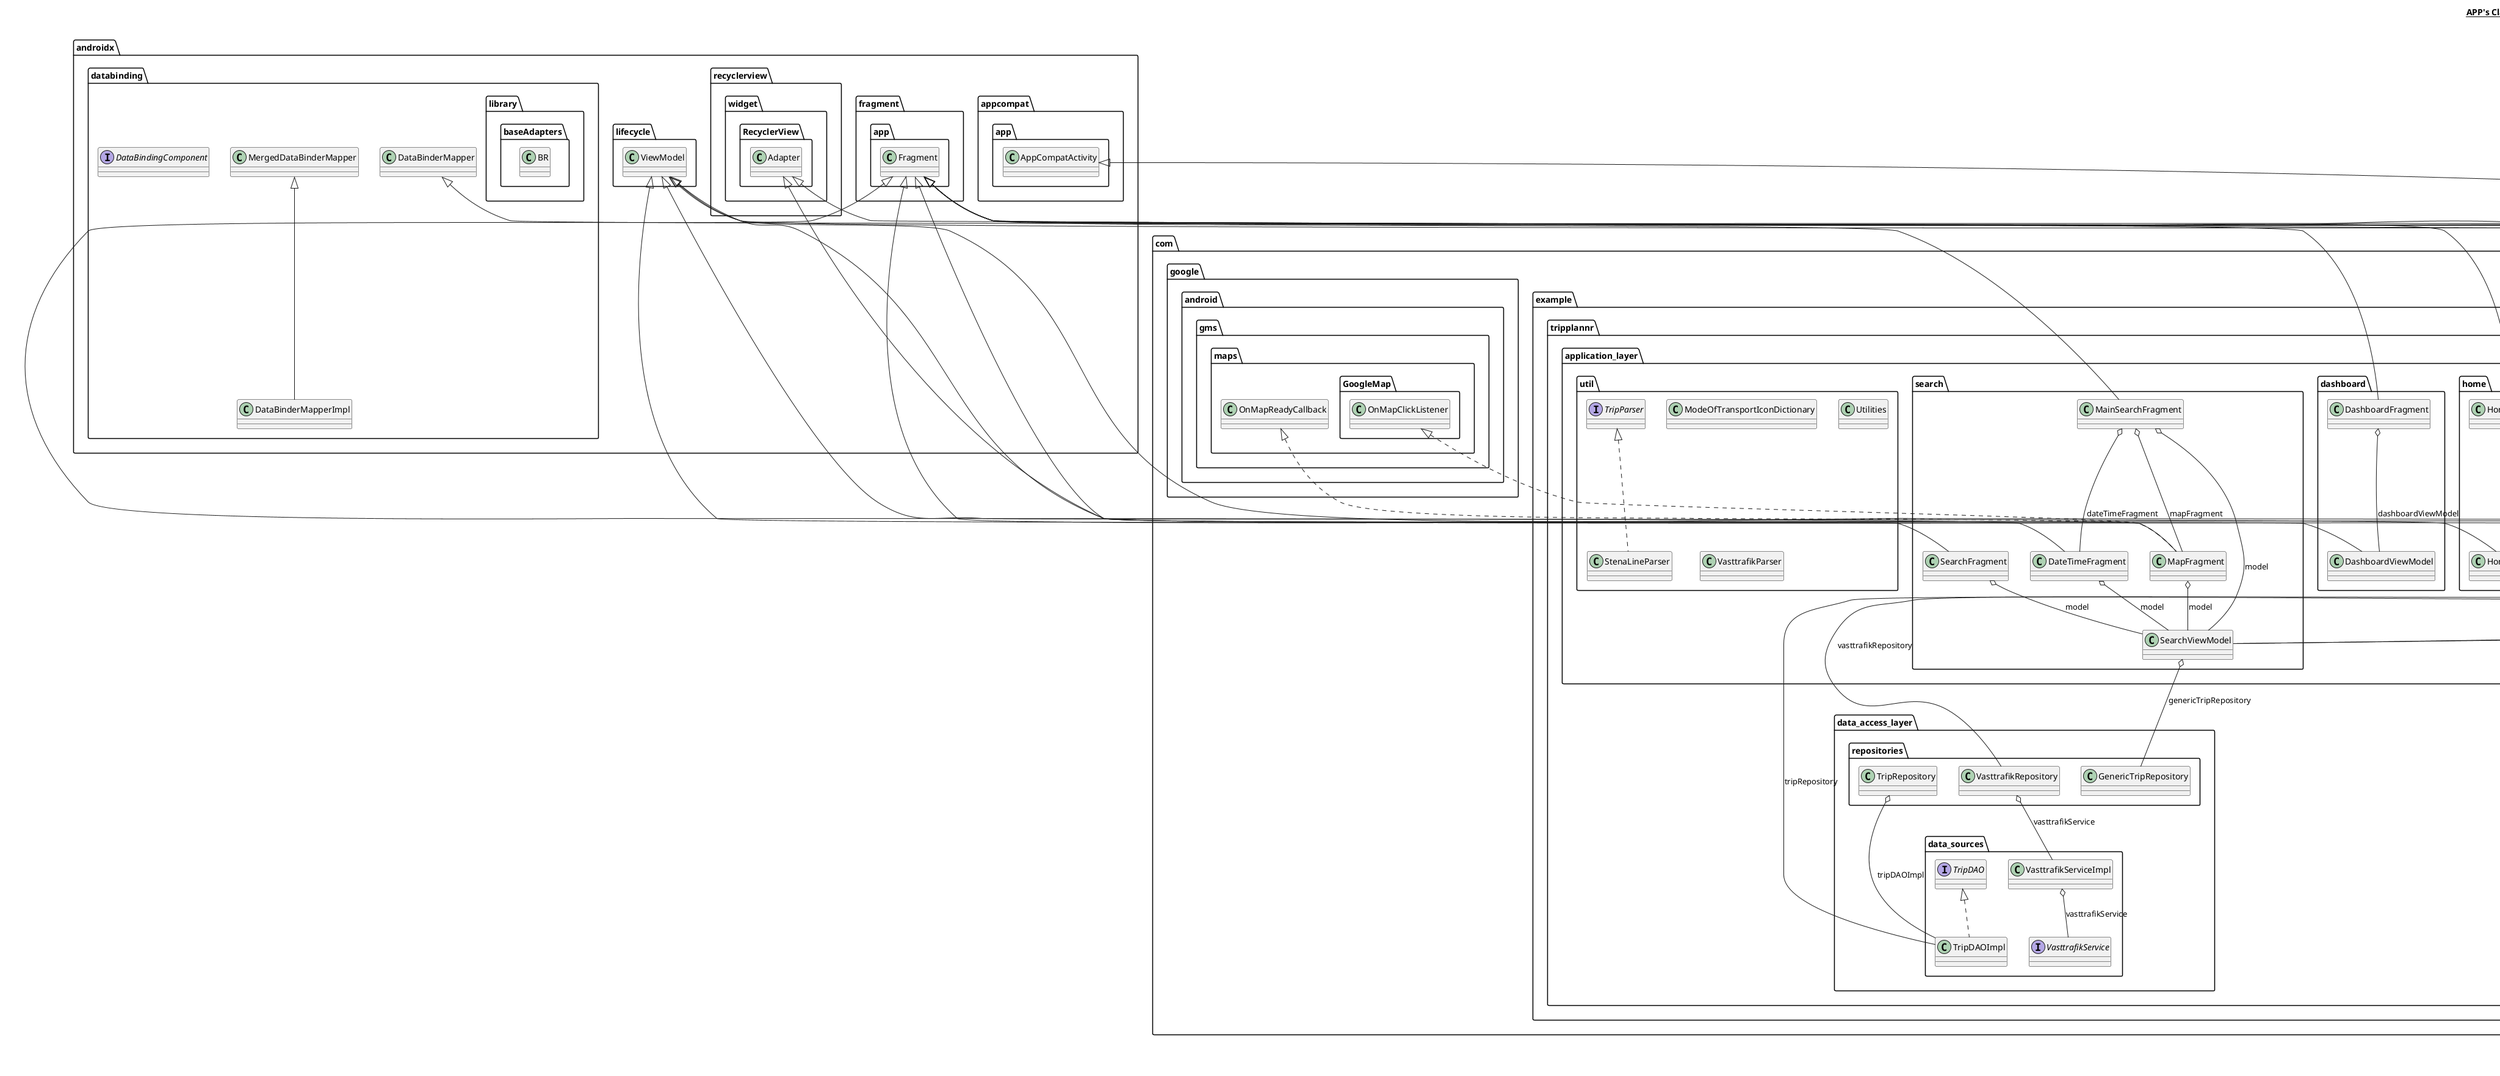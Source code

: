 @startuml

title __APP's Class Diagram__\n

  namespace androidx.databinding {
    class androidx.databinding.DataBinderMapperImpl {
    }
  }
  

  namespace androidx.databinding {
    interface androidx.databinding.DataBindingComponent {
    }
  }
  

  namespace androidx.databinding {
    namespace library.baseAdapters {
      class androidx.databinding.library.baseAdapters.BR {
      }
    }
  }
  

  namespace com.example.tripplannr {
    class com.example.tripplannr.BR {
    }
  }
  

  namespace com.example.tripplannr {
    class com.example.tripplannr.BuildConfig {
    }
  }
  

  namespace com.example.tripplannr {
    class com.example.tripplannr.DataBinderMapperImpl {
    }
  }
  

  namespace com.example.tripplannr {
    namespace application_layer.addressservice {
      class com.example.tripplannr.application_layer.addressservice.AddressResultReceiver {
      }
    }
  }
  

  namespace com.example.tripplannr {
    namespace application_layer.addressservice {
      class com.example.tripplannr.application_layer.addressservice.FetchAddressConstants {
      }
    }
  }
  

  namespace com.example.tripplannr {
    namespace application_layer.addressservice {
      class com.example.tripplannr.application_layer.addressservice.FetchAddressIntentService {
      }
    }
  }
  

  namespace com.example.tripplannr {
    namespace application_layer.dashboard {
      class com.example.tripplannr.application_layer.dashboard.DashboardFragment {
      }
    }
  }
  

  namespace com.example.tripplannr {
    namespace application_layer.dashboard {
      class com.example.tripplannr.application_layer.dashboard.DashboardViewModel {
      }
    }
  }
  

  namespace com.example.tripplannr {
    namespace application_layer.home {
      class com.example.tripplannr.application_layer.home.HomeFragment {
      }
    }
  }
  

  namespace com.example.tripplannr {
    namespace application_layer.home {
      class com.example.tripplannr.application_layer.home.HomeViewModel {
      }
    }
  }
  

  namespace com.example.tripplannr {
    namespace application_layer.notifications {
      class com.example.tripplannr.application_layer.notifications.NotificationsFragment {
      }
    }
  }
  

  namespace com.example.tripplannr {
    namespace application_layer.notifications {
      class com.example.tripplannr.application_layer.notifications.NotificationsViewModel {
      }
    }
  }
  

  namespace com.example.tripplannr {
    namespace application_layer.profile {
      class com.example.tripplannr.application_layer.profile.SavedTripFragment {
      }
    }
  }
  

  namespace com.example.tripplannr {
    namespace application_layer.search {
      class com.example.tripplannr.application_layer.search.DateTimeFragment {
      }
    }
  }
  

  namespace com.example.tripplannr {
    namespace application_layer.search {
      class com.example.tripplannr.application_layer.search.MainSearchFragment {
      }
    }
  }
  

  namespace com.example.tripplannr {
    namespace application_layer.search {
      class com.example.tripplannr.application_layer.search.MapFragment {
      }
    }
  }
  

  namespace com.example.tripplannr {
    namespace application_layer.search {
      class com.example.tripplannr.application_layer.search.SearchFragment {
      }
    }
  }
  

  namespace com.example.tripplannr {
    namespace application_layer.search {
      class com.example.tripplannr.application_layer.search.SearchViewModel {
      }
    }
  }
  

  namespace com.example.tripplannr {
    namespace application_layer.trip {
      interface com.example.tripplannr.application_layer.trip.IClickHandler {
      }
    }
  }
  

  namespace com.example.tripplannr {
    namespace application_layer.trip {
      class com.example.tripplannr.application_layer.trip.RoutesAdapter {
      }
    }
  }
  

  namespace com.example.tripplannr {
    namespace application_layer.trip {
      class com.example.tripplannr.application_layer.trip.TripActivity {
      }
    }
  }
  

  namespace com.example.tripplannr {
    namespace application_layer.trip {
      class com.example.tripplannr.application_layer.trip.TripFragment {
      }
    }
  }
  

  namespace com.example.tripplannr {
    namespace application_layer.trip {
      class com.example.tripplannr.application_layer.trip.TripResultAdapter {
      }
    }
  }
  

  namespace com.example.tripplannr {
    namespace application_layer.trip {
      class com.example.tripplannr.application_layer.trip.TripResultFragment {
      }
    }
  }
  

  namespace com.example.tripplannr {
    namespace application_layer.trip {
      class com.example.tripplannr.application_layer.trip.TripResultViewModel {
      }
    }
  }
  

  namespace com.example.tripplannr {
    namespace application_layer.util {
      class com.example.tripplannr.application_layer.util.ModeOfTransportIconDictionary {
      }
    }
  }
  

  namespace com.example.tripplannr {
    namespace application_layer.util {
      class com.example.tripplannr.application_layer.util.StenaLineParser {
      }
    }
  }
  

  namespace com.example.tripplannr {
    namespace application_layer.util {
      interface com.example.tripplannr.application_layer.util.TripParser {
      }
    }
  }
  

  namespace com.example.tripplannr {
    namespace application_layer.util {
      class com.example.tripplannr.application_layer.util.Utilities {
      }
    }
  }
  

  namespace com.example.tripplannr {
    namespace application_layer.util {
      class com.example.tripplannr.application_layer.util.VasttrafikParser {
      }
    }
  }
  

  namespace com.example.tripplannr {
    namespace data_access_layer.data_sources {
      interface com.example.tripplannr.data_access_layer.data_sources.TripDAO {
      }
    }
  }
  

  namespace com.example.tripplannr {
    namespace data_access_layer.data_sources {
      class com.example.tripplannr.data_access_layer.data_sources.TripDAOImpl {
      }
    }
  }
  

  namespace com.example.tripplannr {
    namespace data_access_layer.data_sources {
      interface com.example.tripplannr.data_access_layer.data_sources.VasttrafikService {
      }
    }
  }
  

  namespace com.example.tripplannr {
    namespace data_access_layer.data_sources {
      class com.example.tripplannr.data_access_layer.data_sources.VasttrafikServiceImpl {
      }
    }
  }
  

  namespace com.example.tripplannr {
    namespace data_access_layer.repositories {
      class com.example.tripplannr.data_access_layer.repositories.GenericTripRepository {
      }
    }
  }
  

  namespace com.example.tripplannr {
    namespace data_access_layer.repositories {
      class com.example.tripplannr.data_access_layer.repositories.TripRepository {
      }
    }
  }
  

  namespace com.example.tripplannr {
    namespace data_access_layer.repositories {
      class com.example.tripplannr.data_access_layer.repositories.VasttrafikRepository {
      }
    }
  }
  

  namespace com.example.tripplannr {
    namespace databinding {
      class com.example.tripplannr.databinding.FragmentTripBindingImpl {
      }
    }
  }
  

  namespace com.example.tripplannr {
    namespace databinding {
      class com.example.tripplannr.databinding.FragmentTripResultBindingImpl {
      }
    }
  }
  

  namespace com.example.tripplannr {
    namespace databinding {
      class com.example.tripplannr.databinding.RouteViewHolderBindingImpl {
      }
    }
  }
  

  namespace com.example.tripplannr {
    namespace databinding {
      class com.example.tripplannr.databinding.TripResultViewHolderBindingImpl {
      }
    }
  }
  

  namespace com.example.tripplannr {
    namespace domain_layer {
      class com.example.tripplannr.domain_layer.FerryInfo {
      }
    }
  }
  

  namespace com.example.tripplannr {
    namespace domain_layer {
      enum ModeOfTransport {
      }
    }
  }
  

  namespace com.example.tripplannr {
    namespace domain_layer {
      class com.example.tripplannr.domain_layer.Route {
      }
    }
  }
  

  namespace com.example.tripplannr {
    namespace domain_layer {
      class com.example.tripplannr.domain_layer.TravelTimes {
      }
    }
  }
  

  namespace com.example.tripplannr {
    namespace domain_layer {
      class com.example.tripplannr.domain_layer.Trip {
      }
    }
  }
  

  namespace com.example.tripplannr {
    namespace domain_layer {
      class com.example.tripplannr.domain_layer.TripLocation {
      }
    }
  }
  

  namespace com.example.tripplannr {
    namespace domain_layer {
      class com.example.tripplannr.domain_layer.TripQuery {
      }
    }
  }
  

  namespace com.example.tripplannr {
    namespace generated.callback {
      class com.example.tripplannr.generated.callback.OnClickListener {
      }
    }
  }
  

  androidx.databinding.DataBinderMapperImpl -up-|> androidx.databinding.MergedDataBinderMapper
  com.example.tripplannr.DataBinderMapperImpl -up-|> androidx.databinding.DataBinderMapper
  com.example.tripplannr.application_layer.addressservice.AddressResultReceiver -up-|> android.os.ResultReceiver
  com.example.tripplannr.application_layer.addressservice.AddressResultReceiver o-- com.example.tripplannr.application_layer.search.SearchViewModel : model
  com.example.tripplannr.application_layer.addressservice.FetchAddressIntentService -up-|> android.app.IntentService
  com.example.tripplannr.application_layer.dashboard.DashboardFragment -up-|> androidx.fragment.app.Fragment
  com.example.tripplannr.application_layer.dashboard.DashboardFragment o-- com.example.tripplannr.application_layer.dashboard.DashboardViewModel : dashboardViewModel
  com.example.tripplannr.application_layer.dashboard.DashboardViewModel -up-|> androidx.lifecycle.ViewModel
  com.example.tripplannr.application_layer.home.HomeFragment -up-|> androidx.fragment.app.Fragment
  com.example.tripplannr.application_layer.home.HomeFragment o-- com.example.tripplannr.application_layer.home.HomeViewModel : homeViewModel
  com.example.tripplannr.application_layer.home.HomeViewModel -up-|> androidx.lifecycle.ViewModel
  com.example.tripplannr.application_layer.notifications.NotificationsFragment -up-|> androidx.fragment.app.Fragment
  com.example.tripplannr.application_layer.notifications.NotificationsFragment o-- com.example.tripplannr.application_layer.notifications.NotificationsViewModel : notificationsViewModel
  com.example.tripplannr.application_layer.notifications.NotificationsViewModel -up-|> androidx.lifecycle.ViewModel
  com.example.tripplannr.application_layer.profile.SavedTripFragment -up-|> androidx.fragment.app.Fragment
  com.example.tripplannr.application_layer.profile.SavedTripFragment o-- com.example.tripplannr.application_layer.trip.TripResultAdapter : tripResultAdapter
  com.example.tripplannr.application_layer.profile.SavedTripFragment o-- com.example.tripplannr.application_layer.trip.TripResultViewModel : viewModel
  com.example.tripplannr.application_layer.search.DateTimeFragment -up-|> androidx.fragment.app.Fragment
  com.example.tripplannr.application_layer.search.DateTimeFragment o-- com.example.tripplannr.application_layer.search.SearchViewModel : model
  com.example.tripplannr.application_layer.search.MainSearchFragment -up-|> androidx.fragment.app.Fragment
  com.example.tripplannr.application_layer.search.MainSearchFragment o-- com.example.tripplannr.application_layer.search.DateTimeFragment : dateTimeFragment
  com.example.tripplannr.application_layer.search.MainSearchFragment o-- com.example.tripplannr.application_layer.search.MapFragment : mapFragment
  com.example.tripplannr.application_layer.search.MainSearchFragment o-- com.example.tripplannr.application_layer.search.SearchViewModel : model
  com.example.tripplannr.application_layer.search.MapFragment .up.|> com.google.android.gms.maps.GoogleMap.OnMapClickListener
  com.example.tripplannr.application_layer.search.MapFragment .up.|> com.google.android.gms.maps.OnMapReadyCallback
  com.example.tripplannr.application_layer.search.MapFragment -up-|> androidx.fragment.app.Fragment
  com.example.tripplannr.application_layer.search.MapFragment o-- com.example.tripplannr.application_layer.search.SearchViewModel : model
  com.example.tripplannr.application_layer.search.SearchFragment -up-|> androidx.fragment.app.Fragment
  com.example.tripplannr.application_layer.search.SearchFragment o-- com.example.tripplannr.application_layer.search.SearchViewModel : model
  com.example.tripplannr.application_layer.search.SearchViewModel -up-|> androidx.lifecycle.ViewModel
  com.example.tripplannr.application_layer.search.SearchViewModel o-- com.example.tripplannr.data_access_layer.repositories.GenericTripRepository : genericTripRepository
  com.example.tripplannr.application_layer.trip.RoutesAdapter -up-|> androidx.recyclerview.widget.RecyclerView.Adapter
  com.example.tripplannr.application_layer.trip.TripActivity -up-|> androidx.appcompat.app.AppCompatActivity
  com.example.tripplannr.application_layer.trip.TripFragment -up-|> androidx.fragment.app.Fragment
  com.example.tripplannr.application_layer.trip.TripFragment o-- com.example.tripplannr.databinding.FragmentTripBinding : tripBinding
  com.example.tripplannr.application_layer.trip.TripFragment o-- com.example.tripplannr.domain_layer.Trip : tripData
  com.example.tripplannr.application_layer.trip.TripFragment o-- com.example.tripplannr.application_layer.trip.TripResultViewModel : tripResultViewModel
  com.example.tripplannr.application_layer.trip.TripResultAdapter -up-|> androidx.recyclerview.widget.RecyclerView.Adapter
  com.example.tripplannr.application_layer.trip.TripResultFragment -up-|> androidx.fragment.app.Fragment
  com.example.tripplannr.application_layer.trip.TripResultFragment o-- com.example.tripplannr.application_layer.trip.TripResultAdapter : tripResultAdapter
  com.example.tripplannr.application_layer.trip.TripResultFragment o-- com.example.tripplannr.databinding.FragmentTripResultBinding : tripResultBinding
  com.example.tripplannr.application_layer.trip.TripResultFragment o-- com.example.tripplannr.application_layer.trip.TripResultViewModel : tripResultViewModel
  com.example.tripplannr.application_layer.trip.TripResultViewModel .up.|> com.example.tripplannr.application_layer.trip.IClickHandler
  com.example.tripplannr.application_layer.trip.TripResultViewModel -up-|> androidx.lifecycle.ViewModel
  com.example.tripplannr.application_layer.trip.TripResultViewModel o-- com.example.tripplannr.data_access_layer.data_sources.TripDAOImpl : tripRepository
  com.example.tripplannr.application_layer.trip.TripResultViewModel o-- com.example.tripplannr.data_access_layer.repositories.VasttrafikRepository : vasttrafikRepository
  com.example.tripplannr.application_layer.util.StenaLineParser .up.|> com.example.tripplannr.application_layer.util.TripParser
  com.example.tripplannr.data_access_layer.data_sources.TripDAOImpl .up.|> com.example.tripplannr.data_access_layer.data_sources.TripDAO
  com.example.tripplannr.data_access_layer.data_sources.VasttrafikServiceImpl o-- com.example.tripplannr.data_access_layer.data_sources.VasttrafikService : vasttrafikService
  com.example.tripplannr.data_access_layer.repositories.TripRepository o-- com.example.tripplannr.data_access_layer.data_sources.TripDAOImpl : tripDAOImpl
  com.example.tripplannr.data_access_layer.repositories.VasttrafikRepository o-- com.example.tripplannr.data_access_layer.data_sources.VasttrafikServiceImpl : vasttrafikService
  com.example.tripplannr.databinding.FragmentTripBindingImpl .up.|> com.example.tripplannr.generated.callback.OnClickListener.Listener
  com.example.tripplannr.databinding.FragmentTripBindingImpl -up-|> com.example.tripplannr.databinding.FragmentTripBinding
  com.example.tripplannr.databinding.FragmentTripResultBindingImpl -up-|> com.example.tripplannr.databinding.FragmentTripResultBinding
  com.example.tripplannr.databinding.RouteViewHolderBindingImpl -up-|> com.example.tripplannr.databinding.RouteViewHolderBinding
  com.example.tripplannr.databinding.TripResultViewHolderBindingImpl .up.|> com.example.tripplannr.generated.callback.OnClickListener.Listener
  com.example.tripplannr.databinding.TripResultViewHolderBindingImpl -up-|> com.example.tripplannr.databinding.TripResultViewHolderBinding
  com.example.tripplannr.domain_layer.Route o-- com.example.tripplannr.domain_layer.TripLocation : destination
  com.example.tripplannr.domain_layer.Route o-- com.example.tripplannr.domain_layer.ModeOfTransport : mode
  com.example.tripplannr.domain_layer.Route o-- com.example.tripplannr.domain_layer.TripLocation : origin
  com.example.tripplannr.domain_layer.Route o-- com.example.tripplannr.domain_layer.TravelTimes : times
  com.example.tripplannr.domain_layer.Trip o-- com.example.tripplannr.domain_layer.TripLocation : destination
  com.example.tripplannr.domain_layer.Trip o-- com.example.tripplannr.domain_layer.TripLocation : origin
  com.example.tripplannr.domain_layer.Trip o-- com.example.tripplannr.domain_layer.TravelTimes : times
  com.example.tripplannr.domain_layer.TripQuery o-- com.example.tripplannr.domain_layer.TripLocation : destination
  com.example.tripplannr.domain_layer.TripQuery o-- com.example.tripplannr.domain_layer.TripLocation : origin
  com.example.tripplannr.generated.callback.OnClickListener .up.|> android.view.View.OnClickListener
  com.example.tripplannr.generated.callback.OnClickListener o-- com.example.tripplannr.generated.callback.OnClickListener.Listener : mListener


right footer


PlantUML diagram generated by SketchIt! (https://bitbucket.org/pmesmeur/sketch.it)
For more information about this tool, please contact philippe.mesmeur@gmail.com
endfooter

@enduml
